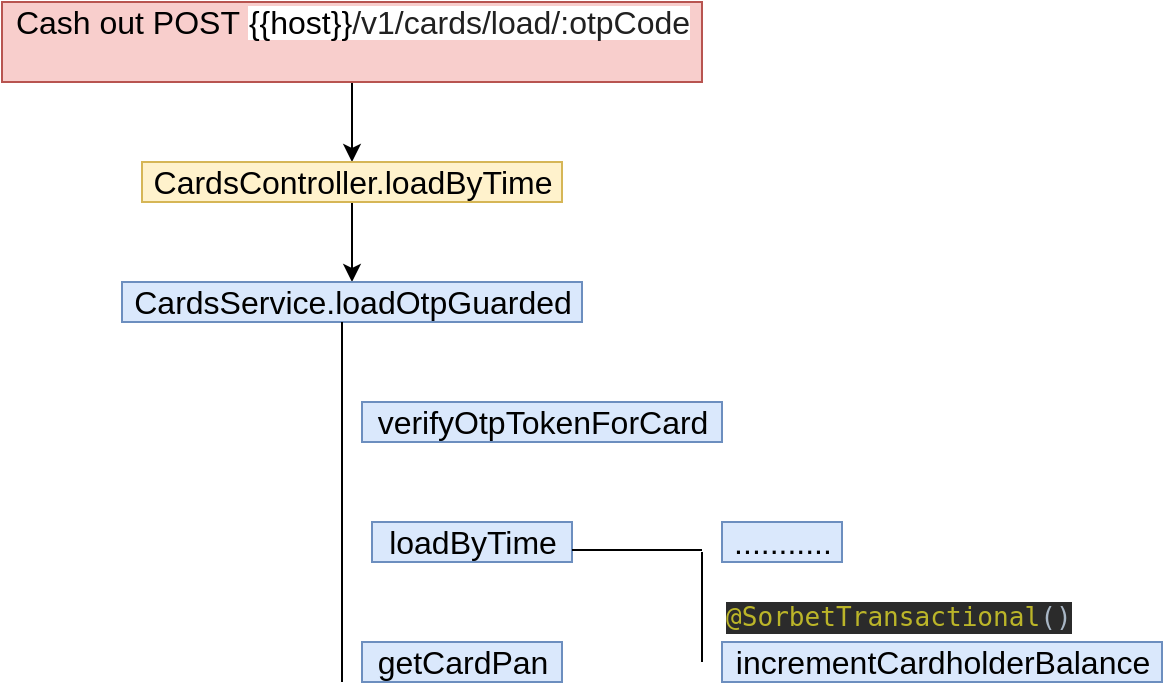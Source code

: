 <mxfile version="17.4.5" type="github">
  <diagram id="reJ_WDMoPSyZpeSLyZHJ" name="Page-1">
    <mxGraphModel dx="1422" dy="737" grid="1" gridSize="10" guides="1" tooltips="1" connect="1" arrows="1" fold="1" page="1" pageScale="1" pageWidth="850" pageHeight="1100" math="0" shadow="0">
      <root>
        <mxCell id="0" />
        <mxCell id="1" parent="0" />
        <mxCell id="hdWqnh-wMZleuXx8cpSs-12" style="edgeStyle=orthogonalEdgeStyle;rounded=0;orthogonalLoop=1;jettySize=auto;html=1;entryX=0.5;entryY=0;entryDx=0;entryDy=0;entryPerimeter=0;fontSize=16;" edge="1" parent="1" source="hdWqnh-wMZleuXx8cpSs-2" target="hdWqnh-wMZleuXx8cpSs-6">
          <mxGeometry relative="1" as="geometry" />
        </mxCell>
        <mxCell id="hdWqnh-wMZleuXx8cpSs-2" value="&lt;font style=&quot;font-size: 16px&quot;&gt;Cash out POST&amp;nbsp;&lt;span class=&quot;resolvedVariable&quot; spellcheck=&quot;false&quot; style=&quot;text-align: left ; background-color: rgb(255 , 255 , 255)&quot;&gt;&lt;span&gt;{{host}}&lt;/span&gt;&lt;/span&gt;&lt;span style=&quot;color: rgb(33 , 33 , 33) ; text-align: left ; background-color: rgb(255 , 255 , 255)&quot;&gt;&lt;span&gt;/v1/cards/load/:otpCode&lt;/span&gt;&lt;/span&gt;&lt;br&gt;&amp;nbsp;&lt;/font&gt;" style="text;html=1;align=center;verticalAlign=middle;resizable=0;points=[];autosize=1;strokeColor=#b85450;fillColor=#f8cecc;" vertex="1" parent="1">
          <mxGeometry x="30" y="30" width="350" height="40" as="geometry" />
        </mxCell>
        <mxCell id="hdWqnh-wMZleuXx8cpSs-10" style="edgeStyle=orthogonalEdgeStyle;rounded=0;orthogonalLoop=1;jettySize=auto;html=1;fontSize=16;" edge="1" parent="1" source="hdWqnh-wMZleuXx8cpSs-6" target="hdWqnh-wMZleuXx8cpSs-9">
          <mxGeometry relative="1" as="geometry" />
        </mxCell>
        <mxCell id="hdWqnh-wMZleuXx8cpSs-6" value="CardsController.loadByTime" style="text;html=1;resizable=0;autosize=1;align=center;verticalAlign=middle;points=[];fillColor=#fff2cc;strokeColor=#d6b656;rounded=0;fontSize=16;" vertex="1" parent="1">
          <mxGeometry x="100" y="110" width="210" height="20" as="geometry" />
        </mxCell>
        <mxCell id="hdWqnh-wMZleuXx8cpSs-9" value="CardsService.loadOtpGuarded" style="text;html=1;align=center;verticalAlign=middle;resizable=0;points=[];autosize=1;strokeColor=#6c8ebf;fillColor=#dae8fc;fontSize=16;" vertex="1" parent="1">
          <mxGeometry x="90" y="170" width="230" height="20" as="geometry" />
        </mxCell>
        <mxCell id="hdWqnh-wMZleuXx8cpSs-13" value="verifyOtpTokenForCard" style="text;html=1;resizable=0;autosize=1;align=center;verticalAlign=middle;points=[];fillColor=#dae8fc;strokeColor=#6c8ebf;rounded=0;fontSize=16;" vertex="1" parent="1">
          <mxGeometry x="210" y="230" width="180" height="20" as="geometry" />
        </mxCell>
        <mxCell id="hdWqnh-wMZleuXx8cpSs-14" value="loadByTime" style="text;html=1;resizable=0;autosize=1;align=center;verticalAlign=middle;points=[];fillColor=#dae8fc;strokeColor=#6c8ebf;rounded=0;fontSize=16;" vertex="1" parent="1">
          <mxGeometry x="215" y="290" width="100" height="20" as="geometry" />
        </mxCell>
        <mxCell id="hdWqnh-wMZleuXx8cpSs-17" value="" style="endArrow=none;html=1;rounded=0;fontSize=16;" edge="1" parent="1">
          <mxGeometry width="50" height="50" relative="1" as="geometry">
            <mxPoint x="200" y="370" as="sourcePoint" />
            <mxPoint x="200" y="190" as="targetPoint" />
          </mxGeometry>
        </mxCell>
        <mxCell id="hdWqnh-wMZleuXx8cpSs-18" value="getCardPan" style="text;html=1;resizable=0;autosize=1;align=center;verticalAlign=middle;points=[];fillColor=#dae8fc;strokeColor=#6c8ebf;rounded=0;fontSize=16;" vertex="1" parent="1">
          <mxGeometry x="210" y="350" width="100" height="20" as="geometry" />
        </mxCell>
        <mxCell id="hdWqnh-wMZleuXx8cpSs-19" value="incrementCardholderBalance" style="text;html=1;resizable=0;autosize=1;align=center;verticalAlign=middle;points=[];fillColor=#dae8fc;strokeColor=#6c8ebf;rounded=0;fontSize=16;" vertex="1" parent="1">
          <mxGeometry x="390" y="350" width="220" height="20" as="geometry" />
        </mxCell>
        <mxCell id="hdWqnh-wMZleuXx8cpSs-20" value="..........." style="text;html=1;align=center;verticalAlign=middle;resizable=0;points=[];autosize=1;strokeColor=#6c8ebf;fillColor=#dae8fc;fontSize=16;" vertex="1" parent="1">
          <mxGeometry x="390" y="290" width="60" height="20" as="geometry" />
        </mxCell>
        <mxCell id="hdWqnh-wMZleuXx8cpSs-22" value="&lt;pre style=&quot;background-color: #2b2b2b ; color: #a9b7c6 ; font-family: &amp;quot;jetbrains mono&amp;quot; , monospace ; font-size: 9.8pt&quot;&gt;&lt;span style=&quot;color: #bbb529&quot;&gt;@SorbetTransactional&lt;/span&gt;()&lt;/pre&gt;" style="text;whiteSpace=wrap;html=1;fontSize=16;" vertex="1" parent="1">
          <mxGeometry x="390" y="310" width="210" height="40" as="geometry" />
        </mxCell>
        <mxCell id="hdWqnh-wMZleuXx8cpSs-26" value="" style="endArrow=none;html=1;rounded=0;fontSize=16;entryX=1;entryY=0.7;entryDx=0;entryDy=0;entryPerimeter=0;" edge="1" parent="1" target="hdWqnh-wMZleuXx8cpSs-14">
          <mxGeometry width="50" height="50" relative="1" as="geometry">
            <mxPoint x="380" y="304" as="sourcePoint" />
            <mxPoint x="450" y="170" as="targetPoint" />
          </mxGeometry>
        </mxCell>
        <mxCell id="hdWqnh-wMZleuXx8cpSs-27" value="" style="endArrow=none;html=1;rounded=0;fontSize=16;" edge="1" parent="1">
          <mxGeometry width="50" height="50" relative="1" as="geometry">
            <mxPoint x="380" y="360" as="sourcePoint" />
            <mxPoint x="380" y="305" as="targetPoint" />
          </mxGeometry>
        </mxCell>
      </root>
    </mxGraphModel>
  </diagram>
</mxfile>
